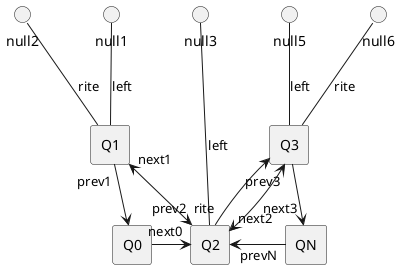 @startuml

rectangle Q0

rectangle Q1
rectangle Q2
rectangle Q3

rectangle QN

Q0 <-up- "prev1" Q1

Q1  -up-() null2:"rite"
Q1  -up-() null1:"left"

Q0 "next0" -right-> Q2

Q1 "next1" <-down-> "prev2" Q2

Q2  --up-() null3:"left"

Q2  "rite" -up-> Q3
Q2 "next2" <-right-> "prev3" Q3

Q2 <-right- "prevN" QN

Q3  -up-() null6:"rite"
Q3  -up-() null5:"left"

Q3 -down-> "next3" QN


@enduml